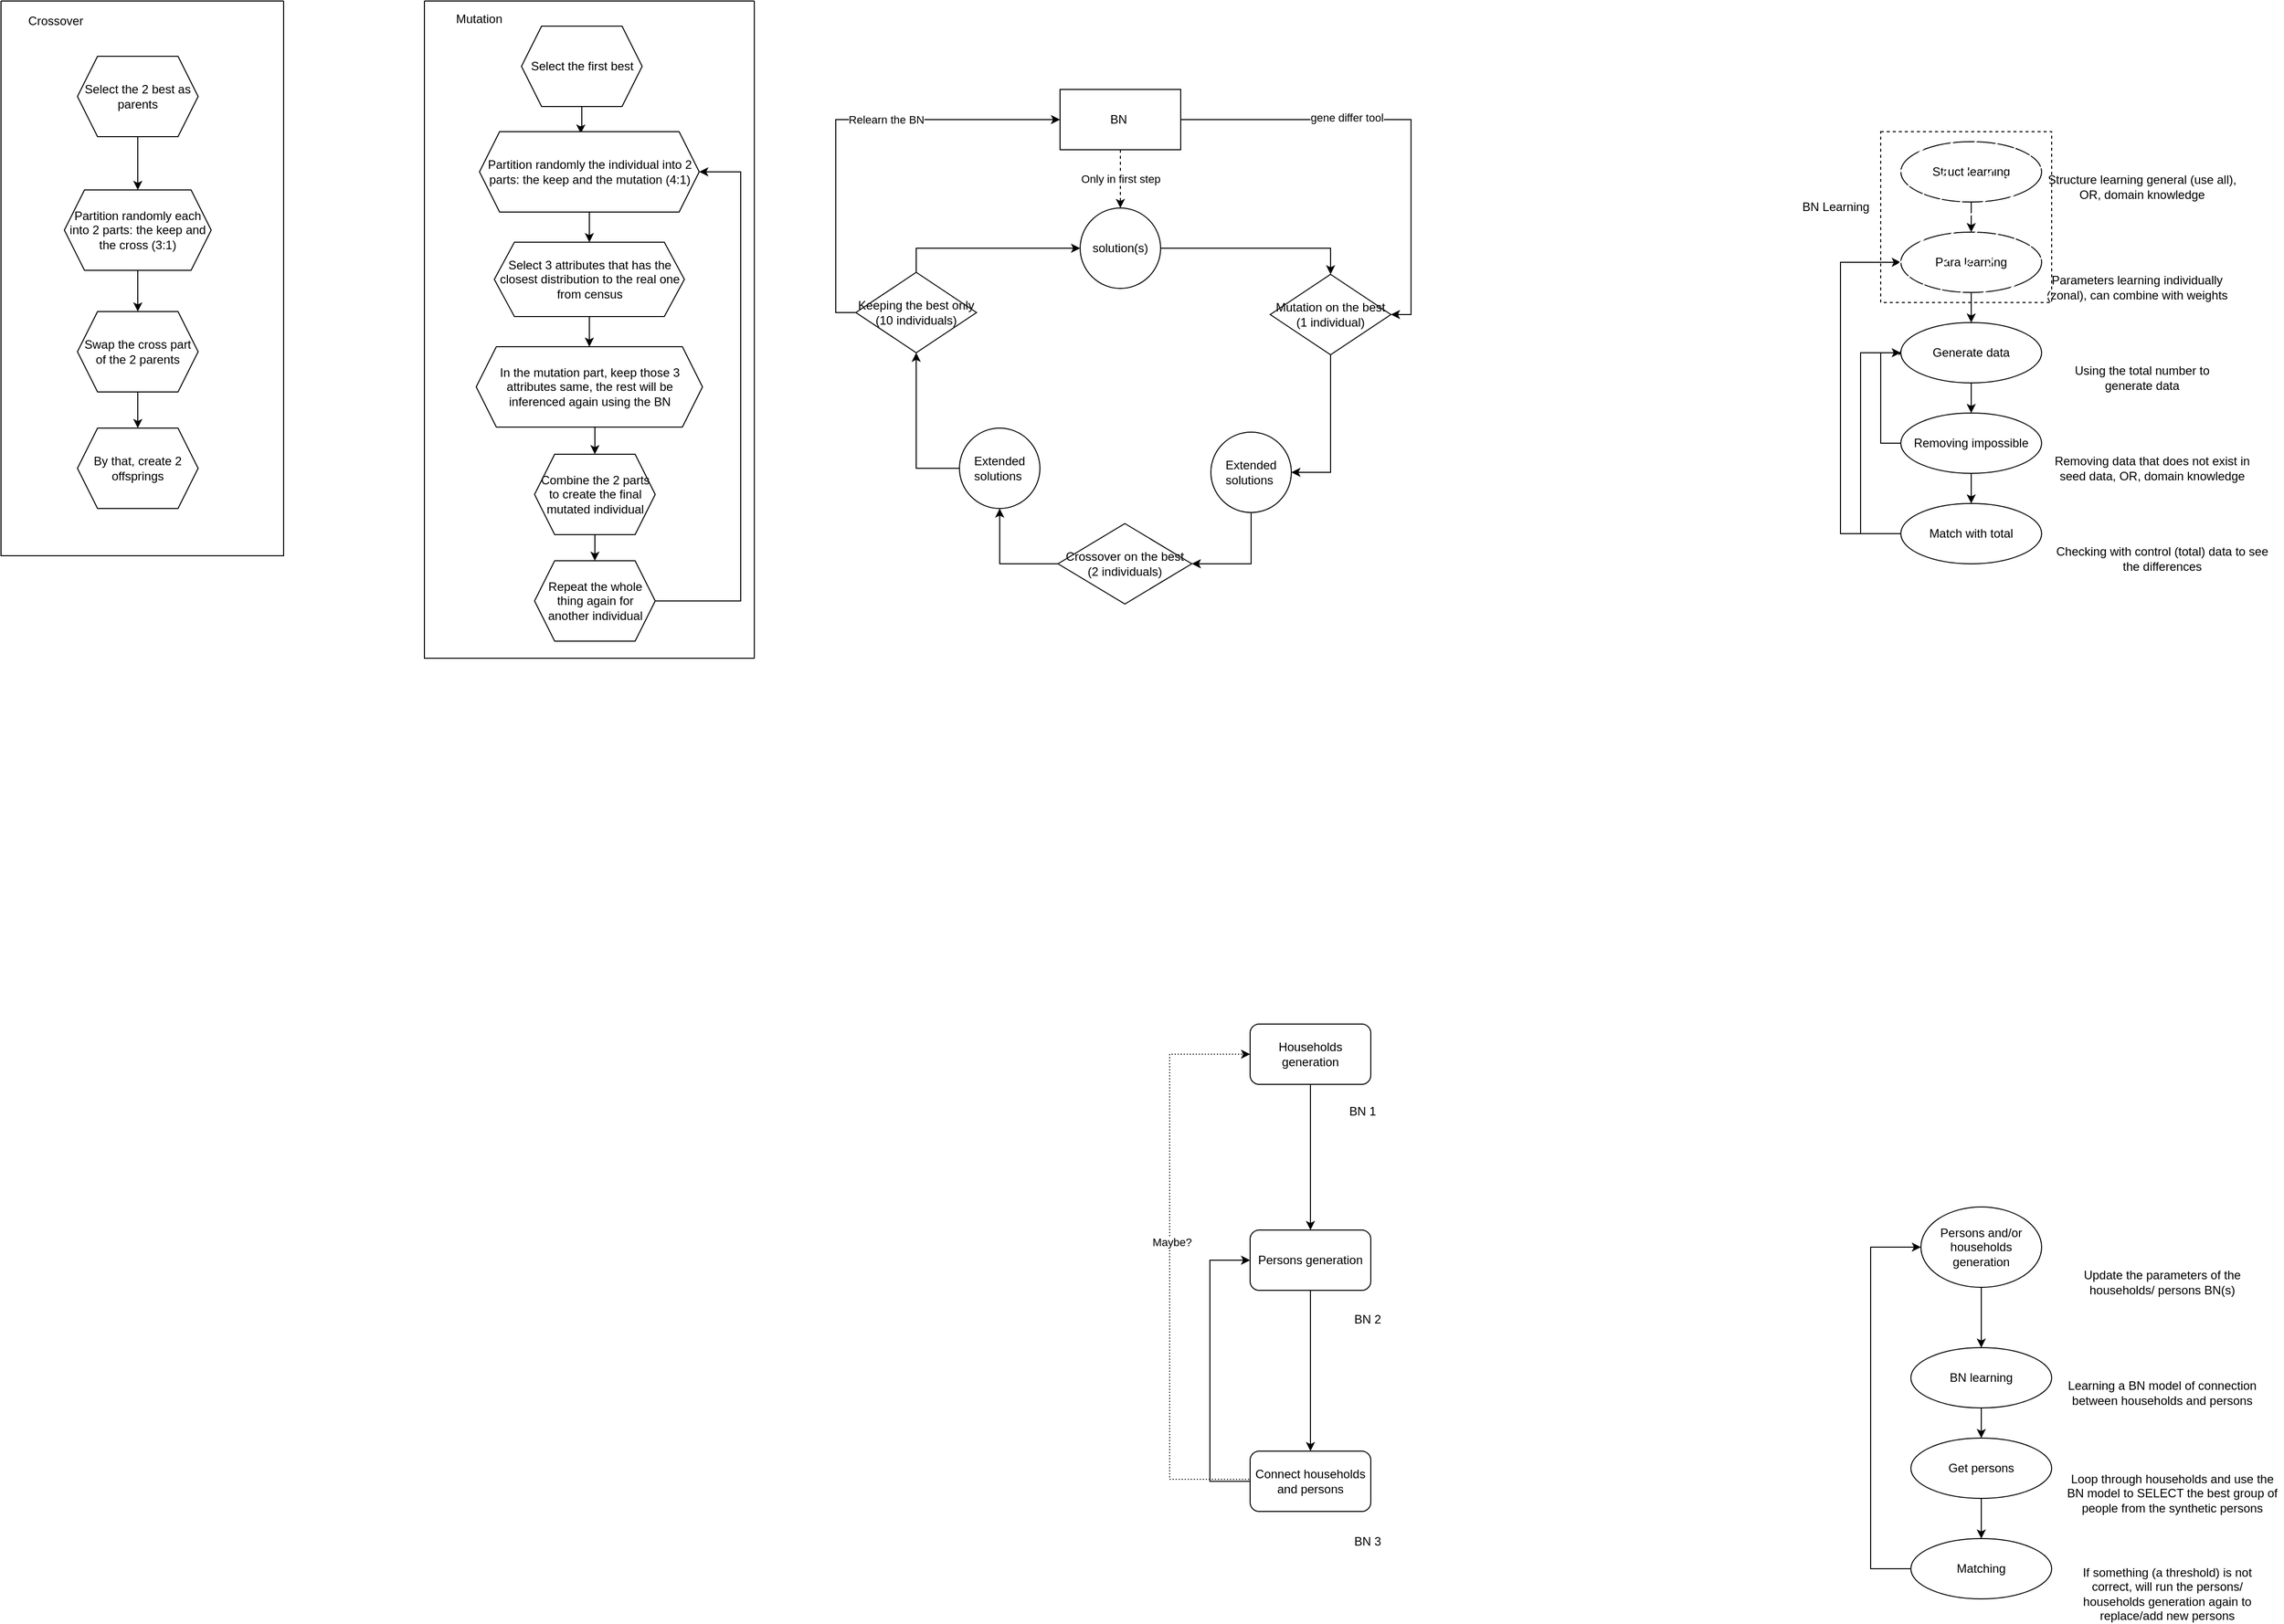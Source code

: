 <mxfile version="20.5.3" type="github" pages="4">
  <diagram id="FNK8iaZ5DBjKdUpcAFrB" name="Page-1">
    <mxGraphModel dx="3121" dy="1938" grid="0" gridSize="10" guides="1" tooltips="1" connect="1" arrows="1" fold="1" page="1" pageScale="1" pageWidth="827" pageHeight="1169" math="0" shadow="0">
      <root>
        <mxCell id="0" />
        <mxCell id="1" parent="0" />
        <mxCell id="TVRkaX55-N1PjVb6RJJF-32" style="edgeStyle=orthogonalEdgeStyle;rounded=0;orthogonalLoop=1;jettySize=auto;html=1;" parent="1" source="TVRkaX55-N1PjVb6RJJF-1" target="TVRkaX55-N1PjVb6RJJF-2" edge="1">
          <mxGeometry relative="1" as="geometry" />
        </mxCell>
        <mxCell id="TVRkaX55-N1PjVb6RJJF-1" value="Households generation" style="rounded=1;whiteSpace=wrap;html=1;" parent="1" vertex="1">
          <mxGeometry x="-367" y="308" width="120" height="60" as="geometry" />
        </mxCell>
        <mxCell id="TVRkaX55-N1PjVb6RJJF-33" style="edgeStyle=orthogonalEdgeStyle;rounded=0;orthogonalLoop=1;jettySize=auto;html=1;exitX=0.5;exitY=1;exitDx=0;exitDy=0;entryX=0.5;entryY=0;entryDx=0;entryDy=0;" parent="1" source="TVRkaX55-N1PjVb6RJJF-2" target="TVRkaX55-N1PjVb6RJJF-3" edge="1">
          <mxGeometry relative="1" as="geometry" />
        </mxCell>
        <mxCell id="TVRkaX55-N1PjVb6RJJF-2" value="Persons generation" style="rounded=1;whiteSpace=wrap;html=1;" parent="1" vertex="1">
          <mxGeometry x="-367" y="513" width="120" height="60" as="geometry" />
        </mxCell>
        <mxCell id="TVRkaX55-N1PjVb6RJJF-35" style="edgeStyle=orthogonalEdgeStyle;rounded=0;orthogonalLoop=1;jettySize=auto;html=1;exitX=0;exitY=0.5;exitDx=0;exitDy=0;entryX=0;entryY=0.5;entryDx=0;entryDy=0;" parent="1" source="TVRkaX55-N1PjVb6RJJF-3" target="TVRkaX55-N1PjVb6RJJF-2" edge="1">
          <mxGeometry relative="1" as="geometry">
            <Array as="points">
              <mxPoint x="-407" y="763" />
              <mxPoint x="-407" y="543" />
            </Array>
          </mxGeometry>
        </mxCell>
        <mxCell id="YO9ZZh99iOmGWYp_lecW-1" style="edgeStyle=orthogonalEdgeStyle;rounded=0;orthogonalLoop=1;jettySize=auto;html=1;exitX=0;exitY=0.5;exitDx=0;exitDy=0;entryX=0;entryY=0.5;entryDx=0;entryDy=0;dashed=1;dashPattern=1 2;" parent="1" source="TVRkaX55-N1PjVb6RJJF-3" target="TVRkaX55-N1PjVb6RJJF-1" edge="1">
          <mxGeometry relative="1" as="geometry">
            <mxPoint x="-367" y="858" as="sourcePoint" />
            <Array as="points">
              <mxPoint x="-367" y="761" />
              <mxPoint x="-447" y="761" />
              <mxPoint x="-447" y="338" />
            </Array>
          </mxGeometry>
        </mxCell>
        <mxCell id="YO9ZZh99iOmGWYp_lecW-2" value="Maybe?" style="edgeLabel;html=1;align=center;verticalAlign=middle;resizable=0;points=[];" parent="YO9ZZh99iOmGWYp_lecW-1" vertex="1" connectable="0">
          <mxGeometry x="0.088" y="-2" relative="1" as="geometry">
            <mxPoint as="offset" />
          </mxGeometry>
        </mxCell>
        <mxCell id="TVRkaX55-N1PjVb6RJJF-3" value="Connect households and persons" style="rounded=1;whiteSpace=wrap;html=1;" parent="1" vertex="1">
          <mxGeometry x="-367" y="733" width="120" height="60" as="geometry" />
        </mxCell>
        <mxCell id="TVRkaX55-N1PjVb6RJJF-17" style="edgeStyle=orthogonalEdgeStyle;rounded=0;orthogonalLoop=1;jettySize=auto;html=1;exitX=0.5;exitY=1;exitDx=0;exitDy=0;entryX=0.5;entryY=0;entryDx=0;entryDy=0;" parent="1" source="TVRkaX55-N1PjVb6RJJF-4" target="TVRkaX55-N1PjVb6RJJF-6" edge="1">
          <mxGeometry relative="1" as="geometry" />
        </mxCell>
        <mxCell id="TVRkaX55-N1PjVb6RJJF-4" value="Struct learning" style="ellipse;whiteSpace=wrap;html=1;" parent="1" vertex="1">
          <mxGeometry x="280" y="-570" width="140" height="60" as="geometry" />
        </mxCell>
        <mxCell id="TVRkaX55-N1PjVb6RJJF-24" style="edgeStyle=orthogonalEdgeStyle;rounded=0;orthogonalLoop=1;jettySize=auto;html=1;exitX=0.5;exitY=1;exitDx=0;exitDy=0;entryX=0.5;entryY=0;entryDx=0;entryDy=0;" parent="1" source="TVRkaX55-N1PjVb6RJJF-6" target="TVRkaX55-N1PjVb6RJJF-21" edge="1">
          <mxGeometry relative="1" as="geometry" />
        </mxCell>
        <mxCell id="TVRkaX55-N1PjVb6RJJF-6" value="Para learning" style="ellipse;whiteSpace=wrap;html=1;" parent="1" vertex="1">
          <mxGeometry x="280" y="-480" width="140" height="60" as="geometry" />
        </mxCell>
        <mxCell id="TVRkaX55-N1PjVb6RJJF-26" style="edgeStyle=orthogonalEdgeStyle;rounded=0;orthogonalLoop=1;jettySize=auto;html=1;exitX=0.5;exitY=1;exitDx=0;exitDy=0;entryX=0.5;entryY=0;entryDx=0;entryDy=0;" parent="1" source="TVRkaX55-N1PjVb6RJJF-7" target="TVRkaX55-N1PjVb6RJJF-8" edge="1">
          <mxGeometry relative="1" as="geometry" />
        </mxCell>
        <mxCell id="TVRkaX55-N1PjVb6RJJF-28" style="edgeStyle=orthogonalEdgeStyle;rounded=0;orthogonalLoop=1;jettySize=auto;html=1;exitX=0;exitY=0.5;exitDx=0;exitDy=0;entryX=0.014;entryY=0.389;entryDx=0;entryDy=0;entryPerimeter=0;" parent="1" source="TVRkaX55-N1PjVb6RJJF-7" target="TVRkaX55-N1PjVb6RJJF-21" edge="1">
          <mxGeometry relative="1" as="geometry">
            <mxPoint x="250" y="-360" as="targetPoint" />
            <Array as="points">
              <mxPoint x="260" y="-270" />
              <mxPoint x="260" y="-360" />
              <mxPoint x="282" y="-360" />
            </Array>
          </mxGeometry>
        </mxCell>
        <mxCell id="TVRkaX55-N1PjVb6RJJF-7" value="Removing impossible" style="ellipse;whiteSpace=wrap;html=1;" parent="1" vertex="1">
          <mxGeometry x="280" y="-300" width="140" height="60" as="geometry" />
        </mxCell>
        <mxCell id="TVRkaX55-N1PjVb6RJJF-27" style="edgeStyle=orthogonalEdgeStyle;rounded=0;orthogonalLoop=1;jettySize=auto;html=1;exitX=0;exitY=0.5;exitDx=0;exitDy=0;entryX=0;entryY=0.5;entryDx=0;entryDy=0;" parent="1" source="TVRkaX55-N1PjVb6RJJF-8" target="TVRkaX55-N1PjVb6RJJF-21" edge="1">
          <mxGeometry relative="1" as="geometry">
            <Array as="points">
              <mxPoint x="240" y="-180" />
              <mxPoint x="240" y="-360" />
            </Array>
          </mxGeometry>
        </mxCell>
        <mxCell id="TVRkaX55-N1PjVb6RJJF-29" style="edgeStyle=orthogonalEdgeStyle;rounded=0;orthogonalLoop=1;jettySize=auto;html=1;exitX=0;exitY=0.5;exitDx=0;exitDy=0;entryX=0;entryY=0.5;entryDx=0;entryDy=0;" parent="1" source="TVRkaX55-N1PjVb6RJJF-8" target="TVRkaX55-N1PjVb6RJJF-6" edge="1">
          <mxGeometry relative="1" as="geometry">
            <Array as="points">
              <mxPoint x="220" y="-180" />
              <mxPoint x="220" y="-450" />
            </Array>
          </mxGeometry>
        </mxCell>
        <mxCell id="TVRkaX55-N1PjVb6RJJF-8" value="Match with total" style="ellipse;whiteSpace=wrap;html=1;" parent="1" vertex="1">
          <mxGeometry x="280" y="-210" width="140" height="60" as="geometry" />
        </mxCell>
        <mxCell id="TVRkaX55-N1PjVb6RJJF-9" value="Structure learning general (use all), OR, domain knowledge" style="text;html=1;strokeColor=none;fillColor=none;align=center;verticalAlign=middle;whiteSpace=wrap;rounded=0;" parent="1" vertex="1">
          <mxGeometry x="420" y="-540" width="200" height="30" as="geometry" />
        </mxCell>
        <mxCell id="TVRkaX55-N1PjVb6RJJF-10" value="Parameters learning individually (zonal), can combine with weights" style="text;html=1;strokeColor=none;fillColor=none;align=center;verticalAlign=middle;whiteSpace=wrap;rounded=0;" parent="1" vertex="1">
          <mxGeometry x="410" y="-440" width="210" height="30" as="geometry" />
        </mxCell>
        <mxCell id="TVRkaX55-N1PjVb6RJJF-11" value="Removing data that does not exist in seed data, OR, domain knowledge" style="text;html=1;strokeColor=none;fillColor=none;align=center;verticalAlign=middle;whiteSpace=wrap;rounded=0;" parent="1" vertex="1">
          <mxGeometry x="420" y="-260" width="220" height="30" as="geometry" />
        </mxCell>
        <mxCell id="TVRkaX55-N1PjVb6RJJF-12" value="Checking with control (total) data to see the differences" style="text;html=1;strokeColor=none;fillColor=none;align=center;verticalAlign=middle;whiteSpace=wrap;rounded=0;" parent="1" vertex="1">
          <mxGeometry x="430" y="-170" width="220" height="30" as="geometry" />
        </mxCell>
        <mxCell id="TVRkaX55-N1PjVb6RJJF-25" style="edgeStyle=orthogonalEdgeStyle;rounded=0;orthogonalLoop=1;jettySize=auto;html=1;exitX=0.5;exitY=1;exitDx=0;exitDy=0;entryX=0.5;entryY=0;entryDx=0;entryDy=0;" parent="1" source="TVRkaX55-N1PjVb6RJJF-21" target="TVRkaX55-N1PjVb6RJJF-7" edge="1">
          <mxGeometry relative="1" as="geometry" />
        </mxCell>
        <mxCell id="TVRkaX55-N1PjVb6RJJF-21" value="Generate data" style="ellipse;whiteSpace=wrap;html=1;" parent="1" vertex="1">
          <mxGeometry x="280" y="-390" width="140" height="60" as="geometry" />
        </mxCell>
        <mxCell id="TVRkaX55-N1PjVb6RJJF-22" value="Using the total number to generate data" style="text;html=1;strokeColor=none;fillColor=none;align=center;verticalAlign=middle;whiteSpace=wrap;rounded=0;" parent="1" vertex="1">
          <mxGeometry x="430" y="-350" width="180" height="30" as="geometry" />
        </mxCell>
        <mxCell id="TVRkaX55-N1PjVb6RJJF-44" style="edgeStyle=orthogonalEdgeStyle;rounded=0;orthogonalLoop=1;jettySize=auto;html=1;entryX=0.5;entryY=0;entryDx=0;entryDy=0;" parent="1" source="TVRkaX55-N1PjVb6RJJF-30" target="TVRkaX55-N1PjVb6RJJF-36" edge="1">
          <mxGeometry relative="1" as="geometry" />
        </mxCell>
        <mxCell id="TVRkaX55-N1PjVb6RJJF-30" value="Persons and/or households generation" style="ellipse;whiteSpace=wrap;html=1;" parent="1" vertex="1">
          <mxGeometry x="300" y="490" width="120" height="80" as="geometry" />
        </mxCell>
        <mxCell id="TVRkaX55-N1PjVb6RJJF-45" style="edgeStyle=orthogonalEdgeStyle;rounded=0;orthogonalLoop=1;jettySize=auto;html=1;exitX=0.5;exitY=1;exitDx=0;exitDy=0;entryX=0.5;entryY=0;entryDx=0;entryDy=0;" parent="1" source="TVRkaX55-N1PjVb6RJJF-36" target="TVRkaX55-N1PjVb6RJJF-38" edge="1">
          <mxGeometry relative="1" as="geometry" />
        </mxCell>
        <mxCell id="TVRkaX55-N1PjVb6RJJF-36" value="BN learning" style="ellipse;whiteSpace=wrap;html=1;" parent="1" vertex="1">
          <mxGeometry x="290" y="630" width="140" height="60" as="geometry" />
        </mxCell>
        <mxCell id="TVRkaX55-N1PjVb6RJJF-37" value="Learning a BN model of connection between households and persons" style="text;html=1;strokeColor=none;fillColor=none;align=center;verticalAlign=middle;whiteSpace=wrap;rounded=0;" parent="1" vertex="1">
          <mxGeometry x="440" y="660" width="200" height="30" as="geometry" />
        </mxCell>
        <mxCell id="TVRkaX55-N1PjVb6RJJF-46" style="edgeStyle=orthogonalEdgeStyle;rounded=0;orthogonalLoop=1;jettySize=auto;html=1;exitX=0.5;exitY=1;exitDx=0;exitDy=0;entryX=0.5;entryY=0;entryDx=0;entryDy=0;" parent="1" source="TVRkaX55-N1PjVb6RJJF-38" target="TVRkaX55-N1PjVb6RJJF-41" edge="1">
          <mxGeometry relative="1" as="geometry" />
        </mxCell>
        <mxCell id="TVRkaX55-N1PjVb6RJJF-38" value="Get persons" style="ellipse;whiteSpace=wrap;html=1;" parent="1" vertex="1">
          <mxGeometry x="290" y="720" width="140" height="60" as="geometry" />
        </mxCell>
        <mxCell id="TVRkaX55-N1PjVb6RJJF-39" value="Loop through households and use the BN model to SELECT the best group of people from the synthetic persons" style="text;html=1;strokeColor=none;fillColor=none;align=center;verticalAlign=middle;whiteSpace=wrap;rounded=0;" parent="1" vertex="1">
          <mxGeometry x="440" y="760" width="220" height="30" as="geometry" />
        </mxCell>
        <mxCell id="TVRkaX55-N1PjVb6RJJF-43" style="edgeStyle=orthogonalEdgeStyle;rounded=0;orthogonalLoop=1;jettySize=auto;html=1;entryX=0;entryY=0.5;entryDx=0;entryDy=0;" parent="1" source="TVRkaX55-N1PjVb6RJJF-41" target="TVRkaX55-N1PjVb6RJJF-30" edge="1">
          <mxGeometry relative="1" as="geometry">
            <Array as="points">
              <mxPoint x="250" y="850" />
              <mxPoint x="250" y="530" />
            </Array>
          </mxGeometry>
        </mxCell>
        <mxCell id="TVRkaX55-N1PjVb6RJJF-41" value="Matching" style="ellipse;whiteSpace=wrap;html=1;" parent="1" vertex="1">
          <mxGeometry x="290" y="820" width="140" height="60" as="geometry" />
        </mxCell>
        <mxCell id="TVRkaX55-N1PjVb6RJJF-42" value="Update the parameters of the households/ persons BN(s)" style="text;html=1;strokeColor=none;fillColor=none;align=center;verticalAlign=middle;whiteSpace=wrap;rounded=0;" parent="1" vertex="1">
          <mxGeometry x="430" y="550" width="220" height="30" as="geometry" />
        </mxCell>
        <mxCell id="TVRkaX55-N1PjVb6RJJF-47" value="If something (a threshold) is not correct, will run the persons/ households generation again to replace/add new persons" style="text;html=1;strokeColor=none;fillColor=none;align=center;verticalAlign=middle;whiteSpace=wrap;rounded=0;" parent="1" vertex="1">
          <mxGeometry x="440" y="860" width="210" height="30" as="geometry" />
        </mxCell>
        <mxCell id="YO9ZZh99iOmGWYp_lecW-4" value="" style="whiteSpace=wrap;html=1;aspect=fixed;fillStyle=hatch;dashed=1;" parent="1" vertex="1">
          <mxGeometry x="260" y="-580" width="170" height="170" as="geometry" />
        </mxCell>
        <mxCell id="YO9ZZh99iOmGWYp_lecW-5" value="BN Learning" style="text;html=1;align=center;verticalAlign=middle;resizable=0;points=[];autosize=1;strokeColor=none;fillColor=none;" parent="1" vertex="1">
          <mxGeometry x="170" y="-520" width="90" height="30" as="geometry" />
        </mxCell>
        <mxCell id="YO9ZZh99iOmGWYp_lecW-6" value="BN 1" style="text;html=1;strokeColor=none;fillColor=none;align=center;verticalAlign=middle;whiteSpace=wrap;rounded=0;dashed=1;fillStyle=hatch;" parent="1" vertex="1">
          <mxGeometry x="-285" y="380" width="60" height="30" as="geometry" />
        </mxCell>
        <mxCell id="YO9ZZh99iOmGWYp_lecW-8" value="BN 2" style="text;html=1;strokeColor=none;fillColor=none;align=center;verticalAlign=middle;whiteSpace=wrap;rounded=0;dashed=1;fillStyle=hatch;" parent="1" vertex="1">
          <mxGeometry x="-280" y="587" width="60" height="30" as="geometry" />
        </mxCell>
        <mxCell id="YO9ZZh99iOmGWYp_lecW-9" value="BN 3" style="text;html=1;strokeColor=none;fillColor=none;align=center;verticalAlign=middle;whiteSpace=wrap;rounded=0;dashed=1;fillStyle=hatch;" parent="1" vertex="1">
          <mxGeometry x="-280" y="808" width="60" height="30" as="geometry" />
        </mxCell>
        <mxCell id="8PlJDKlW-smJGi3nbmoQ-15" value="Only in first step" style="edgeStyle=orthogonalEdgeStyle;rounded=0;orthogonalLoop=1;jettySize=auto;html=1;exitX=0.5;exitY=1;exitDx=0;exitDy=0;entryX=0.5;entryY=0;entryDx=0;entryDy=0;dashed=1;" edge="1" parent="1" source="8PlJDKlW-smJGi3nbmoQ-2" target="8PlJDKlW-smJGi3nbmoQ-4">
          <mxGeometry relative="1" as="geometry" />
        </mxCell>
        <mxCell id="8PlJDKlW-smJGi3nbmoQ-56" style="edgeStyle=orthogonalEdgeStyle;rounded=0;orthogonalLoop=1;jettySize=auto;html=1;exitX=1;exitY=0.5;exitDx=0;exitDy=0;entryX=1;entryY=0.5;entryDx=0;entryDy=0;" edge="1" parent="1" source="8PlJDKlW-smJGi3nbmoQ-2" target="8PlJDKlW-smJGi3nbmoQ-9">
          <mxGeometry relative="1" as="geometry" />
        </mxCell>
        <mxCell id="8PlJDKlW-smJGi3nbmoQ-57" value="gene differ tool" style="edgeLabel;html=1;align=center;verticalAlign=middle;resizable=0;points=[];" vertex="1" connectable="0" parent="8PlJDKlW-smJGi3nbmoQ-56">
          <mxGeometry x="-0.258" y="2" relative="1" as="geometry">
            <mxPoint as="offset" />
          </mxGeometry>
        </mxCell>
        <mxCell id="8PlJDKlW-smJGi3nbmoQ-2" value="BN&amp;nbsp;" style="rounded=0;whiteSpace=wrap;html=1;" vertex="1" parent="1">
          <mxGeometry x="-556" y="-622" width="120" height="60" as="geometry" />
        </mxCell>
        <mxCell id="8PlJDKlW-smJGi3nbmoQ-16" style="edgeStyle=orthogonalEdgeStyle;rounded=0;orthogonalLoop=1;jettySize=auto;html=1;exitX=1;exitY=0.5;exitDx=0;exitDy=0;entryX=0.5;entryY=0;entryDx=0;entryDy=0;" edge="1" parent="1" source="8PlJDKlW-smJGi3nbmoQ-4" target="8PlJDKlW-smJGi3nbmoQ-9">
          <mxGeometry relative="1" as="geometry" />
        </mxCell>
        <mxCell id="8PlJDKlW-smJGi3nbmoQ-4" value="solution(s)" style="ellipse;whiteSpace=wrap;html=1;aspect=fixed;" vertex="1" parent="1">
          <mxGeometry x="-536" y="-504" width="80" height="80" as="geometry" />
        </mxCell>
        <mxCell id="8PlJDKlW-smJGi3nbmoQ-17" style="edgeStyle=orthogonalEdgeStyle;rounded=0;orthogonalLoop=1;jettySize=auto;html=1;exitX=0.5;exitY=1;exitDx=0;exitDy=0;entryX=1;entryY=0.5;entryDx=0;entryDy=0;" edge="1" parent="1" source="8PlJDKlW-smJGi3nbmoQ-9" target="8PlJDKlW-smJGi3nbmoQ-10">
          <mxGeometry relative="1" as="geometry" />
        </mxCell>
        <mxCell id="8PlJDKlW-smJGi3nbmoQ-9" value="Mutation on the best (1 individual)" style="rhombus;whiteSpace=wrap;html=1;" vertex="1" parent="1">
          <mxGeometry x="-347" y="-438" width="120" height="80" as="geometry" />
        </mxCell>
        <mxCell id="8PlJDKlW-smJGi3nbmoQ-19" style="edgeStyle=orthogonalEdgeStyle;rounded=0;orthogonalLoop=1;jettySize=auto;html=1;entryX=1;entryY=0.5;entryDx=0;entryDy=0;exitX=0.5;exitY=1;exitDx=0;exitDy=0;" edge="1" parent="1" source="8PlJDKlW-smJGi3nbmoQ-10" target="8PlJDKlW-smJGi3nbmoQ-11">
          <mxGeometry relative="1" as="geometry" />
        </mxCell>
        <mxCell id="8PlJDKlW-smJGi3nbmoQ-10" value="Extended solutions&amp;nbsp;" style="ellipse;whiteSpace=wrap;html=1;aspect=fixed;" vertex="1" parent="1">
          <mxGeometry x="-406" y="-281" width="80" height="80" as="geometry" />
        </mxCell>
        <mxCell id="8PlJDKlW-smJGi3nbmoQ-20" style="edgeStyle=orthogonalEdgeStyle;rounded=0;orthogonalLoop=1;jettySize=auto;html=1;exitX=0;exitY=0.5;exitDx=0;exitDy=0;entryX=0.5;entryY=1;entryDx=0;entryDy=0;" edge="1" parent="1" source="8PlJDKlW-smJGi3nbmoQ-11" target="8PlJDKlW-smJGi3nbmoQ-12">
          <mxGeometry relative="1" as="geometry" />
        </mxCell>
        <mxCell id="8PlJDKlW-smJGi3nbmoQ-11" value="Crossover on the best (2 individuals)" style="rhombus;whiteSpace=wrap;html=1;" vertex="1" parent="1">
          <mxGeometry x="-558" y="-190" width="133" height="80" as="geometry" />
        </mxCell>
        <mxCell id="8PlJDKlW-smJGi3nbmoQ-21" style="edgeStyle=orthogonalEdgeStyle;rounded=0;orthogonalLoop=1;jettySize=auto;html=1;entryX=0.5;entryY=1;entryDx=0;entryDy=0;exitX=0;exitY=0.5;exitDx=0;exitDy=0;" edge="1" parent="1" source="8PlJDKlW-smJGi3nbmoQ-12" target="8PlJDKlW-smJGi3nbmoQ-14">
          <mxGeometry relative="1" as="geometry" />
        </mxCell>
        <mxCell id="8PlJDKlW-smJGi3nbmoQ-12" value="Extended solutions&amp;nbsp;" style="ellipse;whiteSpace=wrap;html=1;aspect=fixed;" vertex="1" parent="1">
          <mxGeometry x="-656" y="-285" width="80" height="80" as="geometry" />
        </mxCell>
        <mxCell id="8PlJDKlW-smJGi3nbmoQ-22" style="edgeStyle=orthogonalEdgeStyle;rounded=0;orthogonalLoop=1;jettySize=auto;html=1;exitX=0.5;exitY=0;exitDx=0;exitDy=0;entryX=0;entryY=0.5;entryDx=0;entryDy=0;" edge="1" parent="1" source="8PlJDKlW-smJGi3nbmoQ-14" target="8PlJDKlW-smJGi3nbmoQ-4">
          <mxGeometry relative="1" as="geometry" />
        </mxCell>
        <mxCell id="8PlJDKlW-smJGi3nbmoQ-29" style="edgeStyle=orthogonalEdgeStyle;rounded=0;orthogonalLoop=1;jettySize=auto;html=1;exitX=0;exitY=0.5;exitDx=0;exitDy=0;entryX=0;entryY=0.5;entryDx=0;entryDy=0;" edge="1" parent="1" source="8PlJDKlW-smJGi3nbmoQ-14" target="8PlJDKlW-smJGi3nbmoQ-2">
          <mxGeometry relative="1" as="geometry" />
        </mxCell>
        <mxCell id="8PlJDKlW-smJGi3nbmoQ-30" value="Relearn the BN" style="edgeLabel;html=1;align=center;verticalAlign=middle;resizable=0;points=[];" vertex="1" connectable="0" parent="8PlJDKlW-smJGi3nbmoQ-29">
          <mxGeometry x="0.13" relative="1" as="geometry">
            <mxPoint x="16" as="offset" />
          </mxGeometry>
        </mxCell>
        <mxCell id="8PlJDKlW-smJGi3nbmoQ-14" value="Keeping the best only (10 individuals)" style="rhombus;whiteSpace=wrap;html=1;" vertex="1" parent="1">
          <mxGeometry x="-759" y="-440" width="120" height="80" as="geometry" />
        </mxCell>
        <mxCell id="8PlJDKlW-smJGi3nbmoQ-35" style="edgeStyle=orthogonalEdgeStyle;rounded=0;orthogonalLoop=1;jettySize=auto;html=1;entryX=0.461;entryY=0.024;entryDx=0;entryDy=0;entryPerimeter=0;" edge="1" parent="1" source="8PlJDKlW-smJGi3nbmoQ-25" target="8PlJDKlW-smJGi3nbmoQ-26">
          <mxGeometry relative="1" as="geometry" />
        </mxCell>
        <mxCell id="8PlJDKlW-smJGi3nbmoQ-25" value="Select the first best" style="shape=hexagon;perimeter=hexagonPerimeter2;whiteSpace=wrap;html=1;fixedSize=1;" vertex="1" parent="1">
          <mxGeometry x="-1091.5" y="-685" width="120" height="80" as="geometry" />
        </mxCell>
        <mxCell id="8PlJDKlW-smJGi3nbmoQ-36" style="edgeStyle=orthogonalEdgeStyle;rounded=0;orthogonalLoop=1;jettySize=auto;html=1;exitX=0.5;exitY=1;exitDx=0;exitDy=0;" edge="1" parent="1" source="8PlJDKlW-smJGi3nbmoQ-26" target="8PlJDKlW-smJGi3nbmoQ-27">
          <mxGeometry relative="1" as="geometry" />
        </mxCell>
        <mxCell id="8PlJDKlW-smJGi3nbmoQ-37" style="edgeStyle=orthogonalEdgeStyle;rounded=0;orthogonalLoop=1;jettySize=auto;html=1;" edge="1" parent="1" source="8PlJDKlW-smJGi3nbmoQ-27" target="8PlJDKlW-smJGi3nbmoQ-31">
          <mxGeometry relative="1" as="geometry" />
        </mxCell>
        <mxCell id="8PlJDKlW-smJGi3nbmoQ-27" value="Select 3 attributes that has the closest distribution to the real one from census" style="shape=hexagon;perimeter=hexagonPerimeter2;whiteSpace=wrap;html=1;fixedSize=1;" vertex="1" parent="1">
          <mxGeometry x="-1118.5" y="-470" width="189" height="74" as="geometry" />
        </mxCell>
        <mxCell id="8PlJDKlW-smJGi3nbmoQ-38" style="edgeStyle=orthogonalEdgeStyle;rounded=0;orthogonalLoop=1;jettySize=auto;html=1;exitX=0.5;exitY=1;exitDx=0;exitDy=0;entryX=0.5;entryY=0;entryDx=0;entryDy=0;" edge="1" parent="1" source="8PlJDKlW-smJGi3nbmoQ-31" target="8PlJDKlW-smJGi3nbmoQ-32">
          <mxGeometry relative="1" as="geometry" />
        </mxCell>
        <mxCell id="8PlJDKlW-smJGi3nbmoQ-31" value="In the mutation part, keep those 3 attributes same, the rest will be inferenced again using the BN" style="shape=hexagon;perimeter=hexagonPerimeter2;whiteSpace=wrap;html=1;fixedSize=1;" vertex="1" parent="1">
          <mxGeometry x="-1136.5" y="-366" width="225" height="80" as="geometry" />
        </mxCell>
        <mxCell id="8PlJDKlW-smJGi3nbmoQ-39" style="edgeStyle=orthogonalEdgeStyle;rounded=0;orthogonalLoop=1;jettySize=auto;html=1;exitX=0.5;exitY=1;exitDx=0;exitDy=0;" edge="1" parent="1" source="8PlJDKlW-smJGi3nbmoQ-32" target="8PlJDKlW-smJGi3nbmoQ-33">
          <mxGeometry relative="1" as="geometry" />
        </mxCell>
        <mxCell id="8PlJDKlW-smJGi3nbmoQ-32" value="Combine the 2 parts to create the final mutated individual" style="shape=hexagon;perimeter=hexagonPerimeter2;whiteSpace=wrap;html=1;fixedSize=1;" vertex="1" parent="1">
          <mxGeometry x="-1078.5" y="-259" width="120" height="80" as="geometry" />
        </mxCell>
        <mxCell id="8PlJDKlW-smJGi3nbmoQ-42" style="edgeStyle=orthogonalEdgeStyle;rounded=0;orthogonalLoop=1;jettySize=auto;html=1;entryX=1;entryY=0.5;entryDx=0;entryDy=0;" edge="1" parent="1" source="8PlJDKlW-smJGi3nbmoQ-33" target="8PlJDKlW-smJGi3nbmoQ-26">
          <mxGeometry relative="1" as="geometry">
            <Array as="points">
              <mxPoint x="-873.5" y="-113" />
              <mxPoint x="-873.5" y="-540" />
            </Array>
          </mxGeometry>
        </mxCell>
        <mxCell id="8PlJDKlW-smJGi3nbmoQ-33" value="Repeat the whole thing again for another individual" style="shape=hexagon;perimeter=hexagonPerimeter2;whiteSpace=wrap;html=1;fixedSize=1;" vertex="1" parent="1">
          <mxGeometry x="-1078.5" y="-153" width="120" height="80" as="geometry" />
        </mxCell>
        <mxCell id="8PlJDKlW-smJGi3nbmoQ-43" value="" style="swimlane;startSize=0;" vertex="1" parent="1">
          <mxGeometry x="-1188" y="-710" width="328" height="654" as="geometry">
            <mxRectangle x="-219.5" y="-736" width="50" height="44" as="alternateBounds" />
          </mxGeometry>
        </mxCell>
        <mxCell id="8PlJDKlW-smJGi3nbmoQ-44" value="Mutation" style="text;html=1;align=center;verticalAlign=middle;resizable=0;points=[];autosize=1;strokeColor=none;fillColor=none;" vertex="1" parent="8PlJDKlW-smJGi3nbmoQ-43">
          <mxGeometry x="21.5" y="5" width="64" height="26" as="geometry" />
        </mxCell>
        <mxCell id="8PlJDKlW-smJGi3nbmoQ-26" value="Partition randomly the individual into 2 parts: the keep and the mutation (4:1)" style="shape=hexagon;perimeter=hexagonPerimeter2;whiteSpace=wrap;html=1;fixedSize=1;" vertex="1" parent="8PlJDKlW-smJGi3nbmoQ-43">
          <mxGeometry x="54.75" y="130" width="218.5" height="80" as="geometry" />
        </mxCell>
        <mxCell id="8PlJDKlW-smJGi3nbmoQ-51" value="" style="edgeStyle=orthogonalEdgeStyle;rounded=0;orthogonalLoop=1;jettySize=auto;html=1;" edge="1" parent="1" source="8PlJDKlW-smJGi3nbmoQ-45" target="8PlJDKlW-smJGi3nbmoQ-47">
          <mxGeometry relative="1" as="geometry" />
        </mxCell>
        <mxCell id="8PlJDKlW-smJGi3nbmoQ-45" value="Select the 2 best as parents" style="shape=hexagon;perimeter=hexagonPerimeter2;whiteSpace=wrap;html=1;fixedSize=1;" vertex="1" parent="1">
          <mxGeometry x="-1533" y="-655" width="120" height="80" as="geometry" />
        </mxCell>
        <mxCell id="8PlJDKlW-smJGi3nbmoQ-52" value="" style="edgeStyle=orthogonalEdgeStyle;rounded=0;orthogonalLoop=1;jettySize=auto;html=1;" edge="1" parent="1" source="8PlJDKlW-smJGi3nbmoQ-47" target="8PlJDKlW-smJGi3nbmoQ-48">
          <mxGeometry relative="1" as="geometry" />
        </mxCell>
        <mxCell id="8PlJDKlW-smJGi3nbmoQ-47" value="Partition randomly each into 2 parts: the keep and the cross (3:1)" style="shape=hexagon;perimeter=hexagonPerimeter2;whiteSpace=wrap;html=1;fixedSize=1;" vertex="1" parent="1">
          <mxGeometry x="-1546" y="-522" width="146" height="80" as="geometry" />
        </mxCell>
        <mxCell id="8PlJDKlW-smJGi3nbmoQ-53" value="" style="edgeStyle=orthogonalEdgeStyle;rounded=0;orthogonalLoop=1;jettySize=auto;html=1;" edge="1" parent="1" source="8PlJDKlW-smJGi3nbmoQ-48" target="8PlJDKlW-smJGi3nbmoQ-49">
          <mxGeometry relative="1" as="geometry" />
        </mxCell>
        <mxCell id="8PlJDKlW-smJGi3nbmoQ-48" value="Swap the cross part of the 2 parents" style="shape=hexagon;perimeter=hexagonPerimeter2;whiteSpace=wrap;html=1;fixedSize=1;" vertex="1" parent="1">
          <mxGeometry x="-1533" y="-401" width="120" height="80" as="geometry" />
        </mxCell>
        <mxCell id="8PlJDKlW-smJGi3nbmoQ-49" value="By that, create 2 offsprings" style="shape=hexagon;perimeter=hexagonPerimeter2;whiteSpace=wrap;html=1;fixedSize=1;" vertex="1" parent="1">
          <mxGeometry x="-1533" y="-285" width="120" height="80" as="geometry" />
        </mxCell>
        <mxCell id="8PlJDKlW-smJGi3nbmoQ-54" value="" style="swimlane;startSize=0;" vertex="1" parent="1">
          <mxGeometry x="-1609" y="-710" width="281" height="552" as="geometry" />
        </mxCell>
        <mxCell id="8PlJDKlW-smJGi3nbmoQ-55" value="Crossover" style="text;html=1;align=center;verticalAlign=middle;resizable=0;points=[];autosize=1;strokeColor=none;fillColor=none;" vertex="1" parent="8PlJDKlW-smJGi3nbmoQ-54">
          <mxGeometry x="17" y="7" width="73" height="26" as="geometry" />
        </mxCell>
      </root>
    </mxGraphModel>
  </diagram>
  <diagram id="jBi_iQWRpPHf4AwMZCda" name="Page-2">
    <mxGraphModel dx="1211" dy="656" grid="1" gridSize="10" guides="1" tooltips="1" connect="1" arrows="1" fold="1" page="1" pageScale="1" pageWidth="827" pageHeight="1169" math="0" shadow="0">
      <root>
        <mxCell id="0" />
        <mxCell id="1" parent="0" />
        <mxCell id="CyZcmRv1s8RUcZY6BQQJ-1" style="edgeStyle=orthogonalEdgeStyle;rounded=0;orthogonalLoop=1;jettySize=auto;html=1;exitX=0.5;exitY=1;exitDx=0;exitDy=0;entryX=0.5;entryY=0;entryDx=0;entryDy=0;" edge="1" parent="1" source="t-D8adT_xSnt8OAiUW1n-1" target="t-D8adT_xSnt8OAiUW1n-3">
          <mxGeometry relative="1" as="geometry" />
        </mxCell>
        <mxCell id="t-D8adT_xSnt8OAiUW1n-1" value="Struct learning" style="ellipse;whiteSpace=wrap;html=1;" vertex="1" parent="1">
          <mxGeometry x="290" y="20" width="140" height="60" as="geometry" />
        </mxCell>
        <mxCell id="t-D8adT_xSnt8OAiUW1n-2" style="edgeStyle=orthogonalEdgeStyle;rounded=0;orthogonalLoop=1;jettySize=auto;html=1;exitX=0.5;exitY=1;exitDx=0;exitDy=0;entryX=0.5;entryY=0;entryDx=0;entryDy=0;" edge="1" parent="1" source="t-D8adT_xSnt8OAiUW1n-3" target="t-D8adT_xSnt8OAiUW1n-11">
          <mxGeometry relative="1" as="geometry" />
        </mxCell>
        <mxCell id="t-D8adT_xSnt8OAiUW1n-3" value="Para learning" style="ellipse;whiteSpace=wrap;html=1;" vertex="1" parent="1">
          <mxGeometry x="290" y="110" width="140" height="60" as="geometry" />
        </mxCell>
        <mxCell id="t-D8adT_xSnt8OAiUW1n-4" style="edgeStyle=orthogonalEdgeStyle;rounded=0;orthogonalLoop=1;jettySize=auto;html=1;exitX=0.5;exitY=1;exitDx=0;exitDy=0;entryX=0.5;entryY=0;entryDx=0;entryDy=0;" edge="1" parent="1" source="t-D8adT_xSnt8OAiUW1n-6" target="t-D8adT_xSnt8OAiUW1n-9">
          <mxGeometry relative="1" as="geometry" />
        </mxCell>
        <mxCell id="t-D8adT_xSnt8OAiUW1n-5" style="edgeStyle=orthogonalEdgeStyle;rounded=0;orthogonalLoop=1;jettySize=auto;html=1;exitX=0;exitY=0.5;exitDx=0;exitDy=0;entryX=0.014;entryY=0.389;entryDx=0;entryDy=0;entryPerimeter=0;" edge="1" parent="1" source="t-D8adT_xSnt8OAiUW1n-6" target="t-D8adT_xSnt8OAiUW1n-11">
          <mxGeometry relative="1" as="geometry">
            <mxPoint x="260" y="230" as="targetPoint" />
            <Array as="points">
              <mxPoint x="270" y="320" />
              <mxPoint x="270" y="230" />
              <mxPoint x="292" y="230" />
            </Array>
          </mxGeometry>
        </mxCell>
        <mxCell id="t-D8adT_xSnt8OAiUW1n-6" value="Removing impossible" style="ellipse;whiteSpace=wrap;html=1;" vertex="1" parent="1">
          <mxGeometry x="290" y="290" width="140" height="60" as="geometry" />
        </mxCell>
        <mxCell id="t-D8adT_xSnt8OAiUW1n-7" style="edgeStyle=orthogonalEdgeStyle;rounded=0;orthogonalLoop=1;jettySize=auto;html=1;exitX=0;exitY=0.5;exitDx=0;exitDy=0;entryX=0;entryY=0.5;entryDx=0;entryDy=0;" edge="1" parent="1" source="t-D8adT_xSnt8OAiUW1n-9" target="t-D8adT_xSnt8OAiUW1n-11">
          <mxGeometry relative="1" as="geometry">
            <Array as="points">
              <mxPoint x="250" y="410" />
              <mxPoint x="250" y="230" />
            </Array>
          </mxGeometry>
        </mxCell>
        <mxCell id="t-D8adT_xSnt8OAiUW1n-8" style="edgeStyle=orthogonalEdgeStyle;rounded=0;orthogonalLoop=1;jettySize=auto;html=1;exitX=0;exitY=0.5;exitDx=0;exitDy=0;entryX=0;entryY=0.5;entryDx=0;entryDy=0;" edge="1" parent="1" source="t-D8adT_xSnt8OAiUW1n-9" target="t-D8adT_xSnt8OAiUW1n-3">
          <mxGeometry relative="1" as="geometry">
            <Array as="points">
              <mxPoint x="230" y="410" />
              <mxPoint x="230" y="140" />
            </Array>
          </mxGeometry>
        </mxCell>
        <mxCell id="t-D8adT_xSnt8OAiUW1n-9" value="Match with total" style="ellipse;whiteSpace=wrap;html=1;" vertex="1" parent="1">
          <mxGeometry x="290" y="380" width="140" height="60" as="geometry" />
        </mxCell>
        <mxCell id="t-D8adT_xSnt8OAiUW1n-10" style="edgeStyle=orthogonalEdgeStyle;rounded=0;orthogonalLoop=1;jettySize=auto;html=1;exitX=0.5;exitY=1;exitDx=0;exitDy=0;entryX=0.5;entryY=0;entryDx=0;entryDy=0;" edge="1" parent="1" source="t-D8adT_xSnt8OAiUW1n-11" target="t-D8adT_xSnt8OAiUW1n-6">
          <mxGeometry relative="1" as="geometry" />
        </mxCell>
        <mxCell id="t-D8adT_xSnt8OAiUW1n-11" value="Generate data" style="ellipse;whiteSpace=wrap;html=1;" vertex="1" parent="1">
          <mxGeometry x="290" y="200" width="140" height="60" as="geometry" />
        </mxCell>
        <mxCell id="vTW-B0mnjMxtPzfEoq91-1" value="(1) using data, (2) using domain knowledge, (3) mix&lt;br&gt;(&lt;span style=&quot;color: rgb(34, 34, 34); font-family: Arial, sans-serif; font-size: 13px; text-align: left; background-color: rgb(255, 255, 255);&quot;&gt;Scanagatta 2019)&lt;/span&gt;" style="text;html=1;strokeColor=none;fillColor=none;align=center;verticalAlign=middle;whiteSpace=wrap;rounded=0;" vertex="1" parent="1">
          <mxGeometry x="430" y="50" width="310" height="30" as="geometry" />
        </mxCell>
        <mxCell id="vTW-B0mnjMxtPzfEoq91-2" value="&lt;span style=&quot;color: rgb(34, 34, 34); font-family: Arial, sans-serif; font-size: 13px; text-align: left; background-color: rgb(255, 255, 255);&quot;&gt;Learn with weights:&amp;nbsp; Zaidi 2017&lt;br&gt;Update:&amp;nbsp;&lt;/span&gt;&lt;span style=&quot;color: rgb(34, 34, 34); font-family: Arial, sans-serif; font-size: 13px; text-align: left; background-color: rgb(255, 255, 255);&quot;&gt;Bauer 2013&lt;/span&gt;&lt;span style=&quot;color: rgb(34, 34, 34); font-family: Arial, sans-serif; font-size: 13px; text-align: left; background-color: rgb(255, 255, 255);&quot;&gt;&lt;br&gt;&lt;/span&gt;" style="text;html=1;strokeColor=none;fillColor=none;align=center;verticalAlign=middle;whiteSpace=wrap;rounded=0;" vertex="1" parent="1">
          <mxGeometry x="354" y="140" width="360" height="30" as="geometry" />
        </mxCell>
        <mxCell id="vTW-B0mnjMxtPzfEoq91-3" value="Sun 2015,&amp;nbsp;&lt;span style=&quot;color: rgb(34, 34, 34); font-family: Arial, sans-serif; font-size: 13px; text-align: left; background-color: rgb(255, 255, 255);&quot;&gt;Tang 2020 (hierchy)&lt;/span&gt;" style="text;html=1;strokeColor=none;fillColor=none;align=center;verticalAlign=middle;whiteSpace=wrap;rounded=0;" vertex="1" parent="1">
          <mxGeometry x="110" y="80" width="170" height="30" as="geometry" />
        </mxCell>
        <mxCell id="vTW-B0mnjMxtPzfEoq91-4" value="HMM (Saadi 2016), DGM (Borysov 2019)" style="text;html=1;strokeColor=none;fillColor=none;align=center;verticalAlign=middle;whiteSpace=wrap;rounded=0;" vertex="1" parent="1">
          <mxGeometry x="414" y="230" width="300" height="30" as="geometry" />
        </mxCell>
        <mxCell id="WMcwPhSTtRKZRg1TEZBr-1" value="Incorporate expert knowledge" style="text;html=1;strokeColor=none;fillColor=none;align=center;verticalAlign=middle;whiteSpace=wrap;rounded=0;" vertex="1" parent="1">
          <mxGeometry x="450" y="330" width="120" height="30" as="geometry" />
        </mxCell>
        <mxCell id="WMcwPhSTtRKZRg1TEZBr-3" value="CO method (Williamson 2013)" style="text;html=1;strokeColor=none;fillColor=none;align=center;verticalAlign=middle;whiteSpace=wrap;rounded=0;" vertex="1" parent="1">
          <mxGeometry x="450" y="420" width="180" height="30" as="geometry" />
        </mxCell>
      </root>
    </mxGraphModel>
  </diagram>
  <diagram id="Am2zSR0PrbhMlrScB6fN" name="Page-3">
    <mxGraphModel dx="1332" dy="722" grid="1" gridSize="10" guides="1" tooltips="1" connect="1" arrows="1" fold="1" page="1" pageScale="1" pageWidth="827" pageHeight="1169" math="0" shadow="0">
      <root>
        <mxCell id="0" />
        <mxCell id="1" parent="0" />
        <mxCell id="2qoX8Beb5AlpvP6aSm4o-1" style="edgeStyle=orthogonalEdgeStyle;rounded=0;orthogonalLoop=1;jettySize=auto;html=1;" edge="1" parent="1" source="2qoX8Beb5AlpvP6aSm4o-2" target="2qoX8Beb5AlpvP6aSm4o-4">
          <mxGeometry relative="1" as="geometry" />
        </mxCell>
        <mxCell id="2qoX8Beb5AlpvP6aSm4o-2" value="Households generation" style="rounded=1;whiteSpace=wrap;html=1;" vertex="1" parent="1">
          <mxGeometry x="250" y="320" width="120" height="60" as="geometry" />
        </mxCell>
        <mxCell id="2qoX8Beb5AlpvP6aSm4o-3" style="edgeStyle=orthogonalEdgeStyle;rounded=0;orthogonalLoop=1;jettySize=auto;html=1;exitX=0.5;exitY=1;exitDx=0;exitDy=0;entryX=0.5;entryY=0;entryDx=0;entryDy=0;" edge="1" parent="1" source="2qoX8Beb5AlpvP6aSm4o-4" target="2qoX8Beb5AlpvP6aSm4o-6">
          <mxGeometry relative="1" as="geometry" />
        </mxCell>
        <mxCell id="2qoX8Beb5AlpvP6aSm4o-4" value="Persons generation" style="rounded=1;whiteSpace=wrap;html=1;" vertex="1" parent="1">
          <mxGeometry x="250" y="480" width="120" height="60" as="geometry" />
        </mxCell>
        <mxCell id="2qoX8Beb5AlpvP6aSm4o-5" style="edgeStyle=orthogonalEdgeStyle;rounded=0;orthogonalLoop=1;jettySize=auto;html=1;exitX=0;exitY=0.5;exitDx=0;exitDy=0;entryX=0;entryY=0.5;entryDx=0;entryDy=0;" edge="1" parent="1" source="2qoX8Beb5AlpvP6aSm4o-6" target="2qoX8Beb5AlpvP6aSm4o-4">
          <mxGeometry relative="1" as="geometry">
            <Array as="points">
              <mxPoint x="210" y="730" />
              <mxPoint x="210" y="510" />
            </Array>
          </mxGeometry>
        </mxCell>
        <mxCell id="2qoX8Beb5AlpvP6aSm4o-6" value="Connect households and persons" style="rounded=1;whiteSpace=wrap;html=1;" vertex="1" parent="1">
          <mxGeometry x="250" y="700" width="120" height="60" as="geometry" />
        </mxCell>
        <mxCell id="OWdBrX653BMPkTsETVAO-2" value="Sun 2018 (hierchy)&lt;br&gt;Zhang 2019 (connected)" style="text;html=1;strokeColor=none;fillColor=none;align=center;verticalAlign=middle;whiteSpace=wrap;rounded=0;" vertex="1" parent="1">
          <mxGeometry x="380" y="730" width="170" height="30" as="geometry" />
        </mxCell>
        <mxCell id="OWdBrX653BMPkTsETVAO-4" value="CO method (Williamson 2013)" style="text;html=1;strokeColor=none;fillColor=none;align=center;verticalAlign=middle;whiteSpace=wrap;rounded=0;" vertex="1" parent="1">
          <mxGeometry x="60" y="590" width="240" height="30" as="geometry" />
        </mxCell>
        <mxCell id="CHnHmF19EO_eBftaqOEm-1" value="Optimization: like hill climbing" style="text;html=1;strokeColor=none;fillColor=none;align=center;verticalAlign=middle;whiteSpace=wrap;rounded=0;" vertex="1" parent="1">
          <mxGeometry x="100" y="620" width="120" height="30" as="geometry" />
        </mxCell>
      </root>
    </mxGraphModel>
  </diagram>
  <diagram id="fM_Qc8-_lv7H8_N84h_I" name="Page-4">
    <mxGraphModel dx="666" dy="361" grid="1" gridSize="10" guides="1" tooltips="1" connect="1" arrows="1" fold="1" page="1" pageScale="1" pageWidth="827" pageHeight="1169" math="0" shadow="0">
      <root>
        <mxCell id="0" />
        <mxCell id="1" parent="0" />
      </root>
    </mxGraphModel>
  </diagram>
</mxfile>
